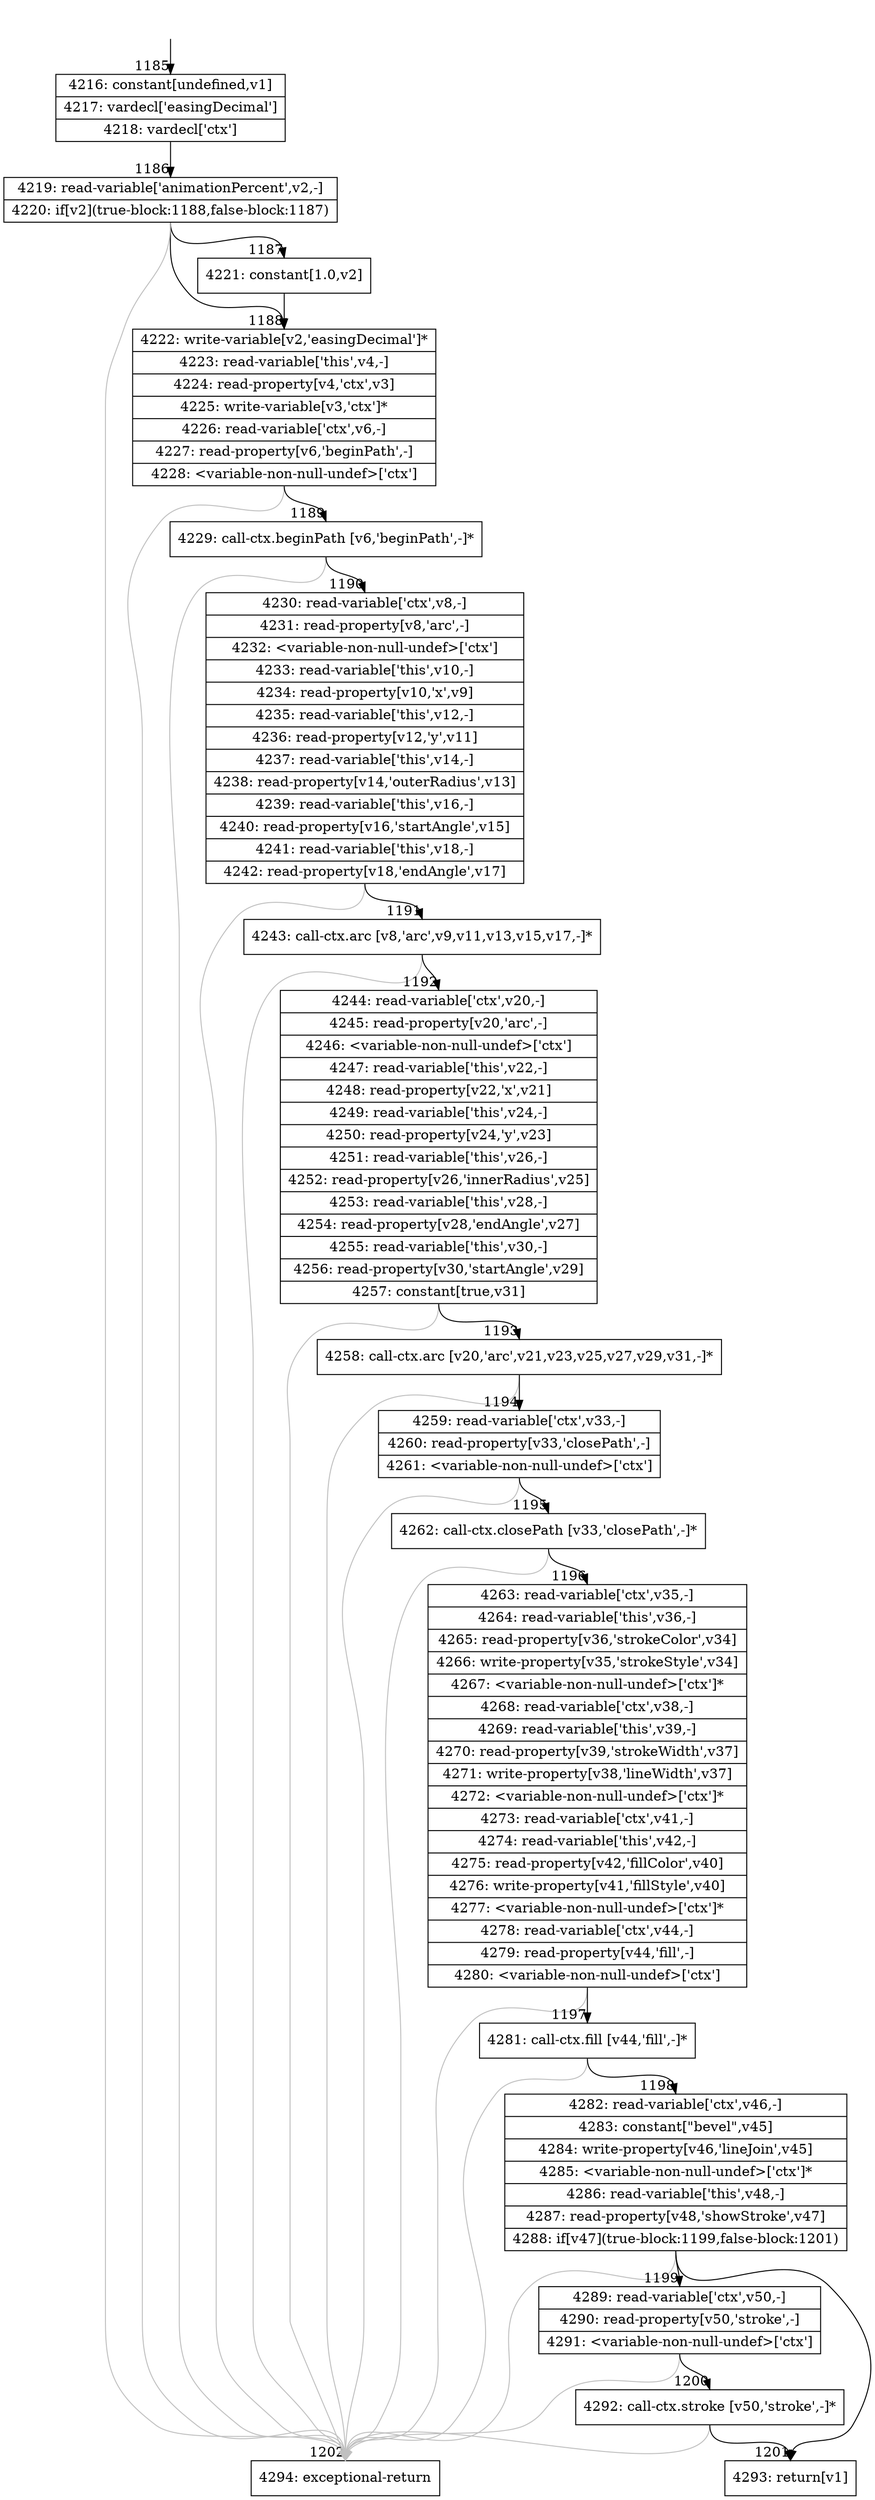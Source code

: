 digraph {
rankdir="TD"
BB_entry127[shape=none,label=""];
BB_entry127 -> BB1185 [tailport=s, headport=n, headlabel="    1185"]
BB1185 [shape=record label="{4216: constant[undefined,v1]|4217: vardecl['easingDecimal']|4218: vardecl['ctx']}" ] 
BB1185 -> BB1186 [tailport=s, headport=n, headlabel="      1186"]
BB1186 [shape=record label="{4219: read-variable['animationPercent',v2,-]|4220: if[v2](true-block:1188,false-block:1187)}" ] 
BB1186 -> BB1188 [tailport=s, headport=n, headlabel="      1188"]
BB1186 -> BB1187 [tailport=s, headport=n, headlabel="      1187"]
BB1186 -> BB1202 [tailport=s, headport=n, color=gray, headlabel="      1202"]
BB1187 [shape=record label="{4221: constant[1.0,v2]}" ] 
BB1187 -> BB1188 [tailport=s, headport=n]
BB1188 [shape=record label="{4222: write-variable[v2,'easingDecimal']*|4223: read-variable['this',v4,-]|4224: read-property[v4,'ctx',v3]|4225: write-variable[v3,'ctx']*|4226: read-variable['ctx',v6,-]|4227: read-property[v6,'beginPath',-]|4228: \<variable-non-null-undef\>['ctx']}" ] 
BB1188 -> BB1189 [tailport=s, headport=n, headlabel="      1189"]
BB1188 -> BB1202 [tailport=s, headport=n, color=gray]
BB1189 [shape=record label="{4229: call-ctx.beginPath [v6,'beginPath',-]*}" ] 
BB1189 -> BB1190 [tailport=s, headport=n, headlabel="      1190"]
BB1189 -> BB1202 [tailport=s, headport=n, color=gray]
BB1190 [shape=record label="{4230: read-variable['ctx',v8,-]|4231: read-property[v8,'arc',-]|4232: \<variable-non-null-undef\>['ctx']|4233: read-variable['this',v10,-]|4234: read-property[v10,'x',v9]|4235: read-variable['this',v12,-]|4236: read-property[v12,'y',v11]|4237: read-variable['this',v14,-]|4238: read-property[v14,'outerRadius',v13]|4239: read-variable['this',v16,-]|4240: read-property[v16,'startAngle',v15]|4241: read-variable['this',v18,-]|4242: read-property[v18,'endAngle',v17]}" ] 
BB1190 -> BB1191 [tailport=s, headport=n, headlabel="      1191"]
BB1190 -> BB1202 [tailport=s, headport=n, color=gray]
BB1191 [shape=record label="{4243: call-ctx.arc [v8,'arc',v9,v11,v13,v15,v17,-]*}" ] 
BB1191 -> BB1192 [tailport=s, headport=n, headlabel="      1192"]
BB1191 -> BB1202 [tailport=s, headport=n, color=gray]
BB1192 [shape=record label="{4244: read-variable['ctx',v20,-]|4245: read-property[v20,'arc',-]|4246: \<variable-non-null-undef\>['ctx']|4247: read-variable['this',v22,-]|4248: read-property[v22,'x',v21]|4249: read-variable['this',v24,-]|4250: read-property[v24,'y',v23]|4251: read-variable['this',v26,-]|4252: read-property[v26,'innerRadius',v25]|4253: read-variable['this',v28,-]|4254: read-property[v28,'endAngle',v27]|4255: read-variable['this',v30,-]|4256: read-property[v30,'startAngle',v29]|4257: constant[true,v31]}" ] 
BB1192 -> BB1193 [tailport=s, headport=n, headlabel="      1193"]
BB1192 -> BB1202 [tailport=s, headport=n, color=gray]
BB1193 [shape=record label="{4258: call-ctx.arc [v20,'arc',v21,v23,v25,v27,v29,v31,-]*}" ] 
BB1193 -> BB1194 [tailport=s, headport=n, headlabel="      1194"]
BB1193 -> BB1202 [tailport=s, headport=n, color=gray]
BB1194 [shape=record label="{4259: read-variable['ctx',v33,-]|4260: read-property[v33,'closePath',-]|4261: \<variable-non-null-undef\>['ctx']}" ] 
BB1194 -> BB1195 [tailport=s, headport=n, headlabel="      1195"]
BB1194 -> BB1202 [tailport=s, headport=n, color=gray]
BB1195 [shape=record label="{4262: call-ctx.closePath [v33,'closePath',-]*}" ] 
BB1195 -> BB1196 [tailport=s, headport=n, headlabel="      1196"]
BB1195 -> BB1202 [tailport=s, headport=n, color=gray]
BB1196 [shape=record label="{4263: read-variable['ctx',v35,-]|4264: read-variable['this',v36,-]|4265: read-property[v36,'strokeColor',v34]|4266: write-property[v35,'strokeStyle',v34]|4267: \<variable-non-null-undef\>['ctx']*|4268: read-variable['ctx',v38,-]|4269: read-variable['this',v39,-]|4270: read-property[v39,'strokeWidth',v37]|4271: write-property[v38,'lineWidth',v37]|4272: \<variable-non-null-undef\>['ctx']*|4273: read-variable['ctx',v41,-]|4274: read-variable['this',v42,-]|4275: read-property[v42,'fillColor',v40]|4276: write-property[v41,'fillStyle',v40]|4277: \<variable-non-null-undef\>['ctx']*|4278: read-variable['ctx',v44,-]|4279: read-property[v44,'fill',-]|4280: \<variable-non-null-undef\>['ctx']}" ] 
BB1196 -> BB1197 [tailport=s, headport=n, headlabel="      1197"]
BB1196 -> BB1202 [tailport=s, headport=n, color=gray]
BB1197 [shape=record label="{4281: call-ctx.fill [v44,'fill',-]*}" ] 
BB1197 -> BB1198 [tailport=s, headport=n, headlabel="      1198"]
BB1197 -> BB1202 [tailport=s, headport=n, color=gray]
BB1198 [shape=record label="{4282: read-variable['ctx',v46,-]|4283: constant[\"bevel\",v45]|4284: write-property[v46,'lineJoin',v45]|4285: \<variable-non-null-undef\>['ctx']*|4286: read-variable['this',v48,-]|4287: read-property[v48,'showStroke',v47]|4288: if[v47](true-block:1199,false-block:1201)}" ] 
BB1198 -> BB1199 [tailport=s, headport=n, headlabel="      1199"]
BB1198 -> BB1201 [tailport=s, headport=n, headlabel="      1201"]
BB1198 -> BB1202 [tailport=s, headport=n, color=gray]
BB1199 [shape=record label="{4289: read-variable['ctx',v50,-]|4290: read-property[v50,'stroke',-]|4291: \<variable-non-null-undef\>['ctx']}" ] 
BB1199 -> BB1200 [tailport=s, headport=n, headlabel="      1200"]
BB1199 -> BB1202 [tailport=s, headport=n, color=gray]
BB1200 [shape=record label="{4292: call-ctx.stroke [v50,'stroke',-]*}" ] 
BB1200 -> BB1201 [tailport=s, headport=n]
BB1200 -> BB1202 [tailport=s, headport=n, color=gray]
BB1201 [shape=record label="{4293: return[v1]}" ] 
BB1202 [shape=record label="{4294: exceptional-return}" ] 
//#$~ 1239
}
